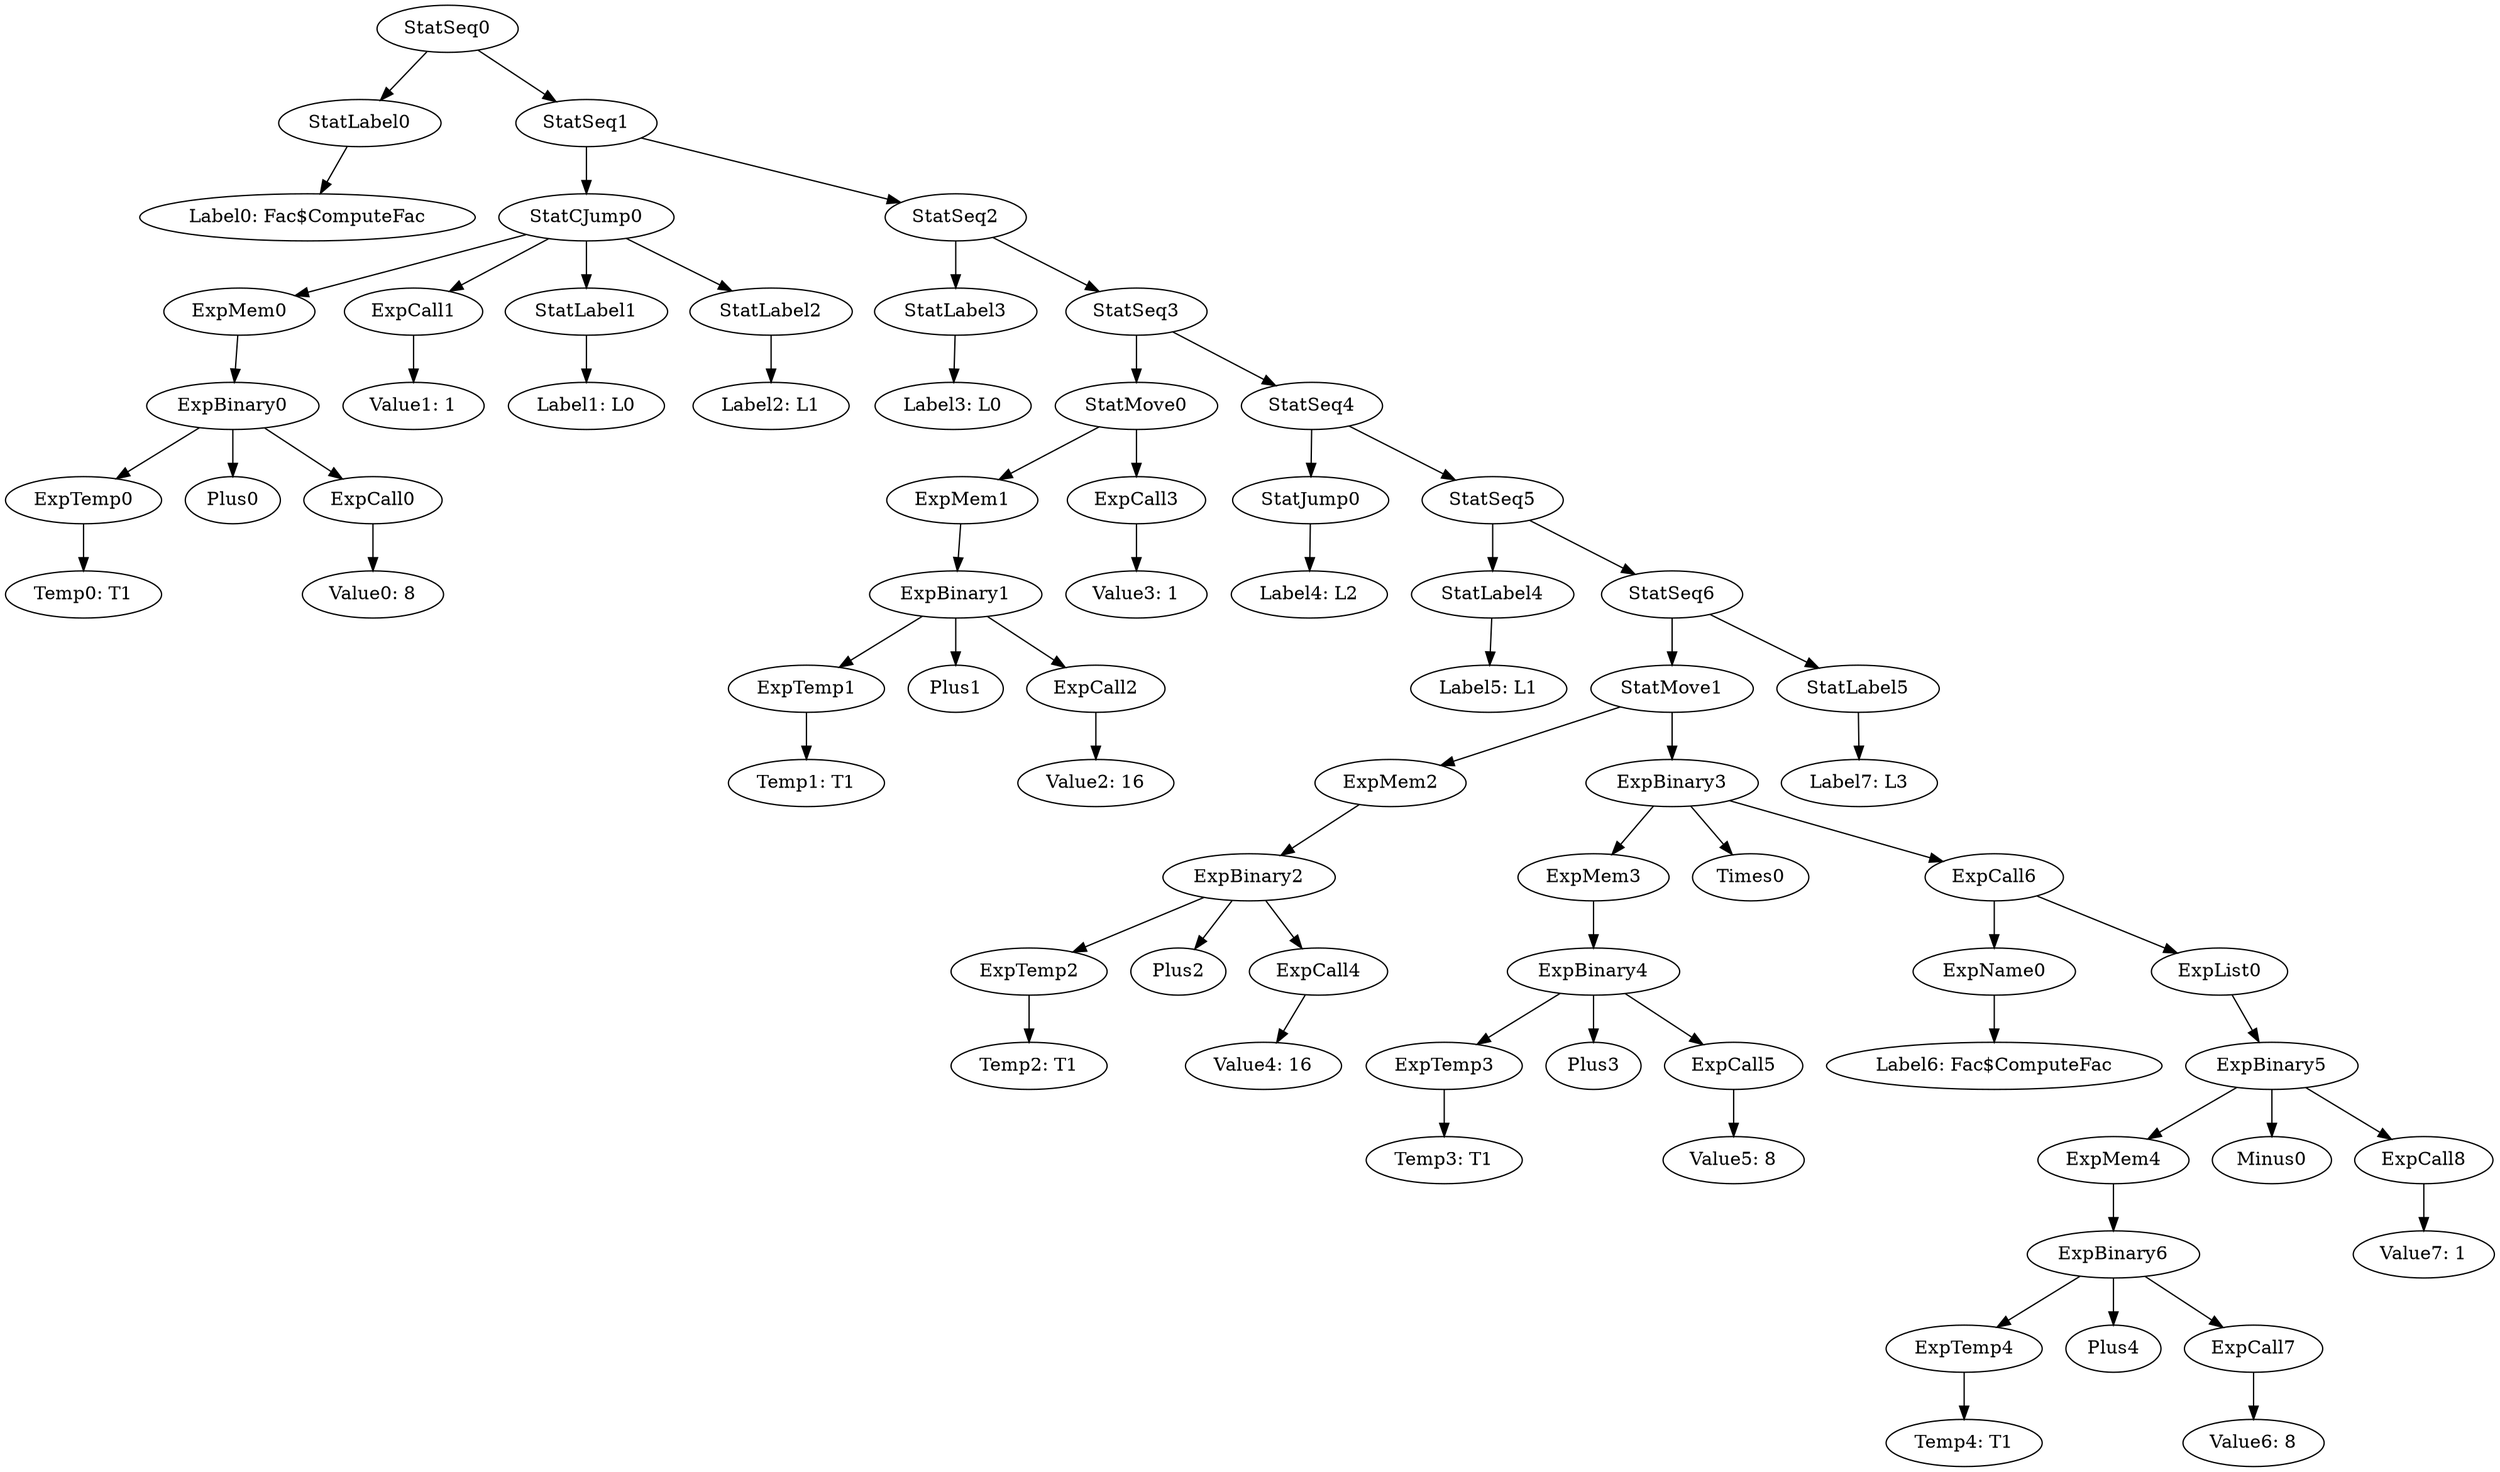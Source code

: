 digraph {
	ordering = out;
	ExpList0 -> ExpBinary5;
	ExpBinary5 -> ExpMem4;
	ExpBinary5 -> Minus0;
	ExpBinary5 -> ExpCall8;
	ExpTemp4 -> "Temp4: T1";
	ExpName0 -> "Label6: Fac$ComputeFac";
	ExpBinary3 -> ExpMem3;
	ExpBinary3 -> Times0;
	ExpBinary3 -> ExpCall6;
	ExpMem3 -> ExpBinary4;
	ExpCall6 -> ExpName0;
	ExpCall6 -> ExpList0;
	ExpBinary4 -> ExpTemp3;
	ExpBinary4 -> Plus3;
	ExpBinary4 -> ExpCall5;
	StatSeq6 -> StatMove1;
	StatSeq6 -> StatLabel5;
	ExpTemp3 -> "Temp3: T1";
	ExpCall5 -> "Value5: 8";
	ExpCall4 -> "Value4: 16";
	StatLabel5 -> "Label7: L3";
	ExpBinary2 -> ExpTemp2;
	ExpBinary2 -> Plus2;
	ExpBinary2 -> ExpCall4;
	ExpTemp2 -> "Temp2: T1";
	StatMove1 -> ExpMem2;
	StatMove1 -> ExpBinary3;
	StatSeq5 -> StatLabel4;
	StatSeq5 -> StatSeq6;
	StatCJump0 -> ExpMem0;
	StatCJump0 -> ExpCall1;
	StatCJump0 -> StatLabel1;
	StatCJump0 -> StatLabel2;
	ExpBinary6 -> ExpTemp4;
	ExpBinary6 -> Plus4;
	ExpBinary6 -> ExpCall7;
	ExpMem0 -> ExpBinary0;
	ExpCall8 -> "Value7: 1";
	ExpBinary1 -> ExpTemp1;
	ExpBinary1 -> Plus1;
	ExpBinary1 -> ExpCall2;
	StatSeq1 -> StatCJump0;
	StatSeq1 -> StatSeq2;
	StatLabel0 -> "Label0: Fac$ComputeFac";
	StatLabel2 -> "Label2: L1";
	StatLabel4 -> "Label5: L1";
	ExpTemp0 -> "Temp0: T1";
	ExpCall1 -> "Value1: 1";
	ExpMem4 -> ExpBinary6;
	ExpBinary0 -> ExpTemp0;
	ExpBinary0 -> Plus0;
	ExpBinary0 -> ExpCall0;
	StatLabel3 -> "Label3: L0";
	StatSeq0 -> StatLabel0;
	StatSeq0 -> StatSeq1;
	ExpTemp1 -> "Temp1: T1";
	ExpCall3 -> "Value3: 1";
	StatSeq2 -> StatLabel3;
	StatSeq2 -> StatSeq3;
	ExpCall7 -> "Value6: 8";
	ExpCall2 -> "Value2: 16";
	StatMove0 -> ExpMem1;
	StatMove0 -> ExpCall3;
	StatSeq3 -> StatMove0;
	StatSeq3 -> StatSeq4;
	ExpMem2 -> ExpBinary2;
	StatLabel1 -> "Label1: L0";
	ExpCall0 -> "Value0: 8";
	StatJump0 -> "Label4: L2";
	StatSeq4 -> StatJump0;
	StatSeq4 -> StatSeq5;
	ExpMem1 -> ExpBinary1;
}
